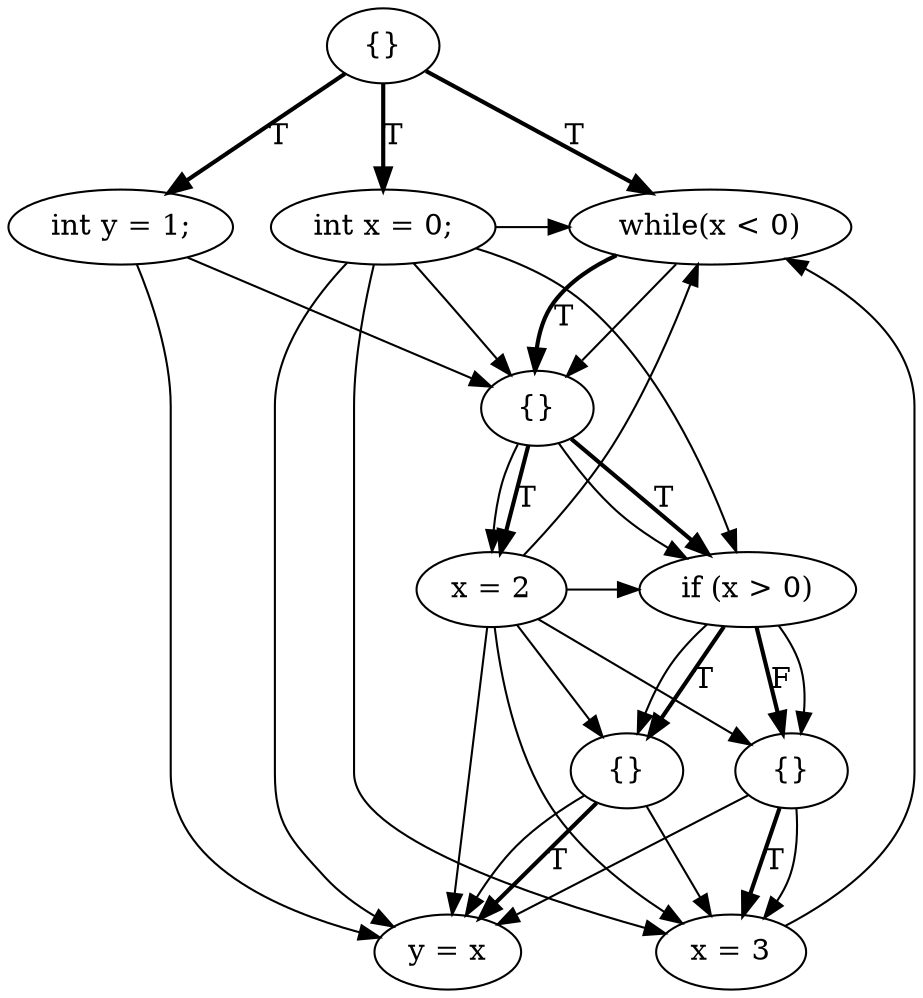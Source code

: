 digraph {
rankdir=TD;
0[label="{}"]; 
0 -> 1[label="T",style=bold];
1[label="int x = 0;"];
1 -> 3;
1 -> 4;
1 -> 5;
1 -> 7;
0 -> 2[label="T",style=bold];
2[label="int y = 1;"];
2 -> 4;
0 -> 3[label="T",style=bold];
3[label="while(x < 0)"]; 
3 -> 10[label="T",style=bold];
10[label="{}"]; 
10 -> 7[label="T",style=bold];
7[label="if (x > 0)"]; 
7 -> 8[label="T",style=bold];
8[label="{}"]; 
8 -> 4[label="T",style=bold];
4[label="y = x"];
7 -> 9[label="F",style=bold];
9[label="{}"]; 
9 -> 5[label="T",style=bold];
5[label="x = 3"];
5 -> 3;
10 -> 6[label="T",style=bold];
6[label="x = 2"];
6 -> 3;
6 -> 4;
6 -> 5;
6 -> 7;
{ rank=same 1 2 3 } -> { rank=same 10 } -> { rank=same 7 6 } -> { rank=same 8 9 } -> { rank=same 4 5 }
}
